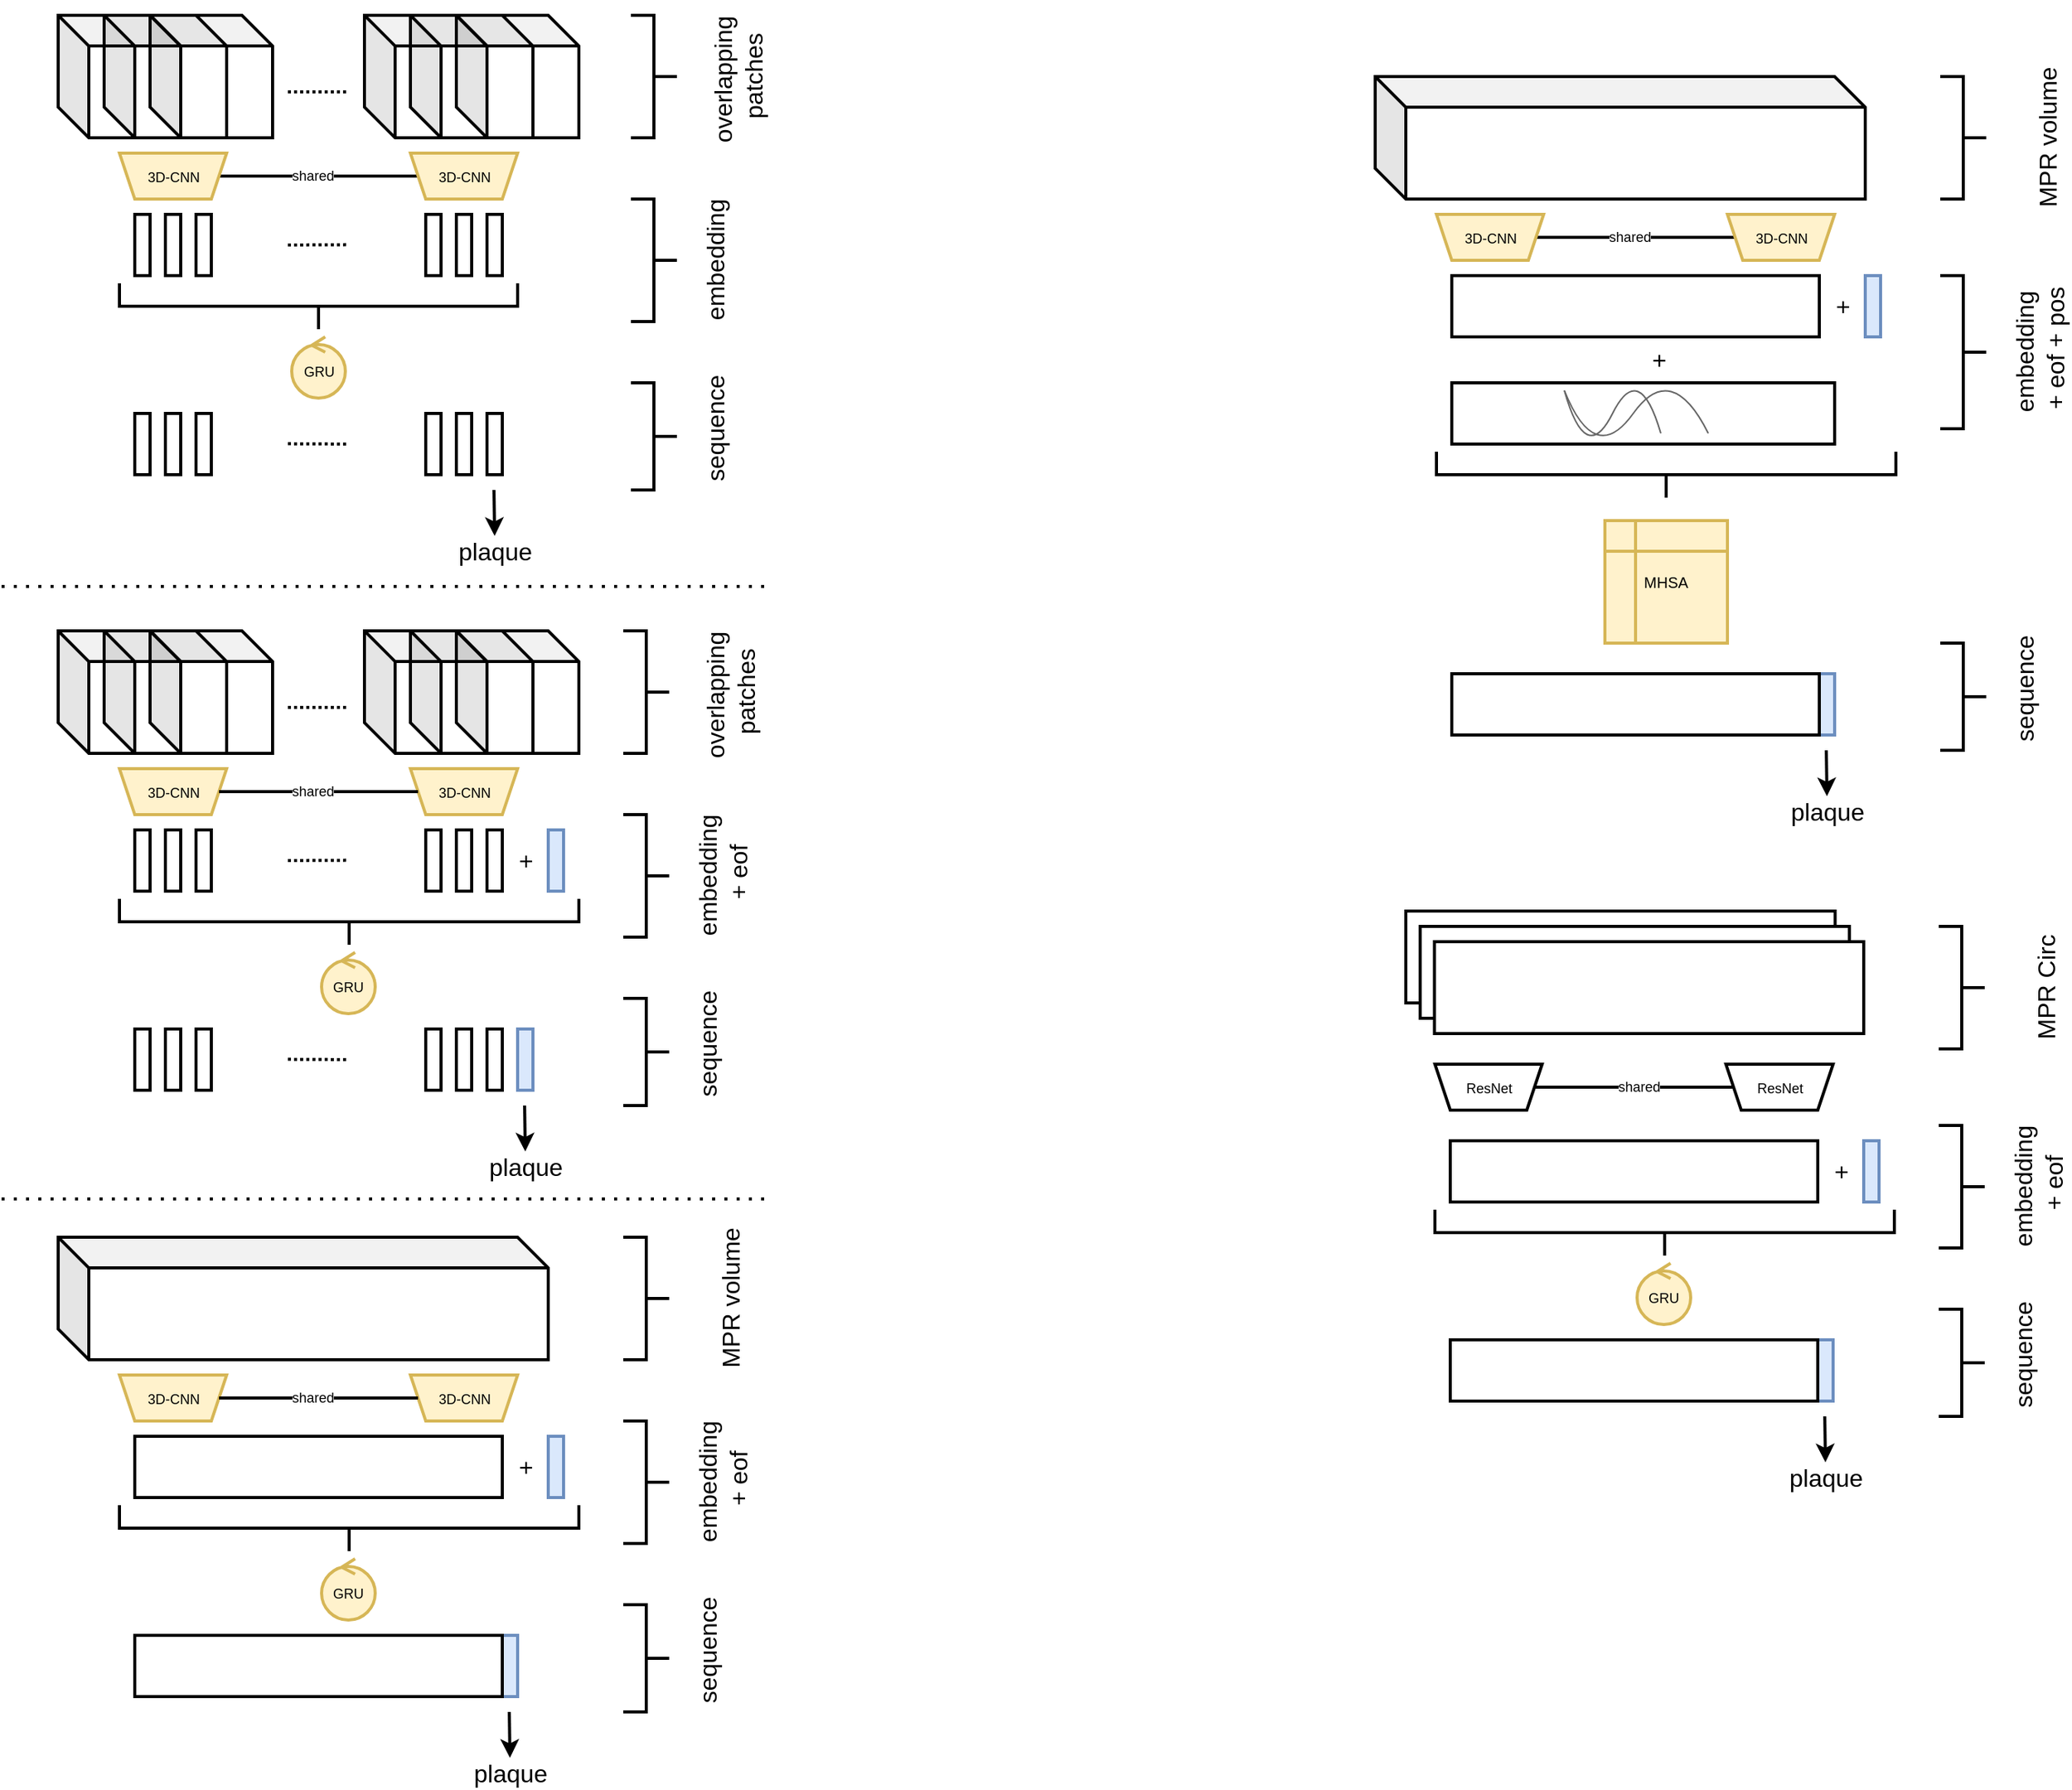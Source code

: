 <mxfile version="16.5.6" type="github">
  <diagram id="wu3s9VQ9t52bFEnNtLgB" name="Page-1">
    <mxGraphModel dx="2560" dy="1358" grid="1" gridSize="10" guides="1" tooltips="1" connect="1" arrows="1" fold="1" page="1" pageScale="1" pageWidth="827" pageHeight="1169" math="0" shadow="0">
      <root>
        <mxCell id="0" />
        <mxCell id="1" parent="0" />
        <mxCell id="9XVw_O79pxeB6KCYu5-Q-293" value="overlapping&amp;nbsp;&lt;br&gt;patches" style="text;html=1;align=center;verticalAlign=middle;resizable=0;points=[];autosize=1;strokeColor=none;fillColor=none;fontSize=16;rotation=-90;" parent="1" vertex="1">
          <mxGeometry x="434" y="30" width="100" height="40" as="geometry" />
        </mxCell>
        <mxCell id="9XVw_O79pxeB6KCYu5-Q-294" value="embedding&lt;br&gt;&amp;nbsp;" style="text;html=1;align=center;verticalAlign=middle;resizable=0;points=[];autosize=1;strokeColor=none;fillColor=none;fontSize=16;rotation=-90;" parent="1" vertex="1">
          <mxGeometry x="434" y="150" width="90" height="40" as="geometry" />
        </mxCell>
        <mxCell id="9XVw_O79pxeB6KCYu5-Q-295" value="sequence" style="text;html=1;align=center;verticalAlign=middle;resizable=0;points=[];autosize=1;strokeColor=none;fillColor=none;fontSize=16;rotation=-90;" parent="1" vertex="1">
          <mxGeometry x="424" y="270" width="90" height="20" as="geometry" />
        </mxCell>
        <mxCell id="9XVw_O79pxeB6KCYu5-Q-296" value="" style="strokeWidth=2;html=1;shape=mxgraph.flowchart.annotation_2;align=left;labelPosition=right;pointerEvents=1;fontSize=16;fillColor=none;rotation=-180;" parent="1" vertex="1">
          <mxGeometry x="414" y="10" width="30" height="80" as="geometry" />
        </mxCell>
        <mxCell id="9XVw_O79pxeB6KCYu5-Q-297" value="" style="strokeWidth=2;html=1;shape=mxgraph.flowchart.annotation_2;align=left;labelPosition=right;pointerEvents=1;fontSize=16;fillColor=none;rotation=-180;" parent="1" vertex="1">
          <mxGeometry x="414" y="130" width="30" height="80" as="geometry" />
        </mxCell>
        <mxCell id="9XVw_O79pxeB6KCYu5-Q-298" value="" style="strokeWidth=2;html=1;shape=mxgraph.flowchart.annotation_2;align=left;labelPosition=right;pointerEvents=1;fontSize=16;fillColor=none;rotation=-180;" parent="1" vertex="1">
          <mxGeometry x="414" y="250" width="30" height="70" as="geometry" />
        </mxCell>
        <mxCell id="9XVw_O79pxeB6KCYu5-Q-342" value="" style="group;fontSize=9;strokeWidth=2;" parent="1" vertex="1" connectable="0">
          <mxGeometry x="939" y="695" width="80" height="30" as="geometry" />
        </mxCell>
        <mxCell id="9XVw_O79pxeB6KCYu5-Q-343" value="" style="shape=trapezoid;perimeter=trapezoidPerimeter;whiteSpace=wrap;html=1;fixedSize=1;fillColor=none;rotation=-180;size=10;strokeWidth=2;" parent="9XVw_O79pxeB6KCYu5-Q-342" vertex="1">
          <mxGeometry width="70" height="30" as="geometry" />
        </mxCell>
        <mxCell id="9XVw_O79pxeB6KCYu5-Q-344" value="&lt;font style=&quot;font-size: 9px&quot;&gt;ResNet&lt;/font&gt;" style="text;html=1;align=center;verticalAlign=middle;resizable=0;points=[];autosize=1;strokeColor=none;fillColor=none;" parent="9XVw_O79pxeB6KCYu5-Q-342" vertex="1">
          <mxGeometry x="10" y="5" width="50" height="20" as="geometry" />
        </mxCell>
        <mxCell id="9XVw_O79pxeB6KCYu5-Q-345" value="" style="group;fontSize=9;strokeWidth=2;" parent="1" vertex="1" connectable="0">
          <mxGeometry x="1129" y="695" width="70" height="30" as="geometry" />
        </mxCell>
        <mxCell id="9XVw_O79pxeB6KCYu5-Q-346" value="" style="shape=trapezoid;perimeter=trapezoidPerimeter;whiteSpace=wrap;html=1;fixedSize=1;fillColor=none;rotation=-180;size=10;strokeWidth=2;" parent="9XVw_O79pxeB6KCYu5-Q-345" vertex="1">
          <mxGeometry width="70" height="30" as="geometry" />
        </mxCell>
        <mxCell id="9XVw_O79pxeB6KCYu5-Q-347" value="&lt;font style=&quot;font-size: 9px&quot;&gt;ResNet&lt;/font&gt;" style="text;html=1;align=center;verticalAlign=middle;resizable=0;points=[];autosize=1;strokeColor=none;fillColor=none;" parent="9XVw_O79pxeB6KCYu5-Q-345" vertex="1">
          <mxGeometry x="10.125" y="5" width="50" height="20" as="geometry" />
        </mxCell>
        <mxCell id="9XVw_O79pxeB6KCYu5-Q-348" value="GRU" style="ellipse;shape=umlControl;whiteSpace=wrap;html=1;fillColor=#fff2cc;fontSize=9;strokeWidth=2;strokeColor=#d6b656;" parent="1" vertex="1">
          <mxGeometry x="1071" y="825" width="35" height="40" as="geometry" />
        </mxCell>
        <mxCell id="9XVw_O79pxeB6KCYu5-Q-349" value="" style="rounded=0;whiteSpace=wrap;html=1;fillColor=none;strokeWidth=2;" parent="1" vertex="1">
          <mxGeometry x="949" y="745" width="240" height="40" as="geometry" />
        </mxCell>
        <mxCell id="9XVw_O79pxeB6KCYu5-Q-350" style="edgeStyle=orthogonalEdgeStyle;rounded=0;orthogonalLoop=1;jettySize=auto;html=1;exitX=0;exitY=0.5;exitDx=0;exitDy=0;entryX=1;entryY=0.5;entryDx=0;entryDy=0;fontSize=9;endArrow=none;endFill=0;strokeWidth=2;" parent="1" source="9XVw_O79pxeB6KCYu5-Q-343" target="9XVw_O79pxeB6KCYu5-Q-346" edge="1">
          <mxGeometry relative="1" as="geometry" />
        </mxCell>
        <mxCell id="9XVw_O79pxeB6KCYu5-Q-351" value="shared" style="edgeLabel;html=1;align=center;verticalAlign=middle;resizable=0;points=[];fontSize=9;" parent="9XVw_O79pxeB6KCYu5-Q-350" vertex="1" connectable="0">
          <mxGeometry x="-0.303" y="2" relative="1" as="geometry">
            <mxPoint x="22" y="2" as="offset" />
          </mxGeometry>
        </mxCell>
        <mxCell id="9XVw_O79pxeB6KCYu5-Q-352" value="" style="strokeWidth=2;html=1;shape=mxgraph.flowchart.annotation_2;align=left;labelPosition=right;pointerEvents=1;fontSize=16;fillColor=none;rotation=-90;" parent="1" vertex="1">
          <mxGeometry x="1074" y="655" width="30" height="300" as="geometry" />
        </mxCell>
        <mxCell id="9XVw_O79pxeB6KCYu5-Q-353" value="plaque" style="text;html=1;align=center;verticalAlign=middle;resizable=0;points=[];autosize=1;strokeColor=none;fillColor=none;fontSize=16;" parent="1" vertex="1">
          <mxGeometry x="1164" y="955" width="60" height="20" as="geometry" />
        </mxCell>
        <mxCell id="9XVw_O79pxeB6KCYu5-Q-354" value="" style="endArrow=classic;html=1;rounded=0;fontSize=16;strokeColor=#000000;strokeWidth=2;entryX=0.5;entryY=0;entryDx=0;entryDy=0;entryPerimeter=0;" parent="1" edge="1">
          <mxGeometry width="50" height="50" relative="1" as="geometry">
            <mxPoint x="1193.57" y="925" as="sourcePoint" />
            <mxPoint x="1194" y="955" as="targetPoint" />
          </mxGeometry>
        </mxCell>
        <mxCell id="9XVw_O79pxeB6KCYu5-Q-355" value="+" style="text;html=1;align=center;verticalAlign=middle;resizable=0;points=[];autosize=1;strokeColor=none;fillColor=none;fontSize=16;" parent="1" vertex="1">
          <mxGeometry x="1189" y="755" width="30" height="20" as="geometry" />
        </mxCell>
        <mxCell id="9XVw_O79pxeB6KCYu5-Q-356" value="" style="rounded=0;whiteSpace=wrap;html=1;fillColor=#dae8fc;strokeWidth=2;strokeColor=#6c8ebf;" parent="1" vertex="1">
          <mxGeometry x="1189" y="875" width="10" height="40" as="geometry" />
        </mxCell>
        <mxCell id="9XVw_O79pxeB6KCYu5-Q-357" value="" style="rounded=0;whiteSpace=wrap;html=1;fillColor=none;strokeWidth=2;" parent="1" vertex="1">
          <mxGeometry x="949" y="875" width="240" height="40" as="geometry" />
        </mxCell>
        <mxCell id="9XVw_O79pxeB6KCYu5-Q-358" value="" style="rounded=0;whiteSpace=wrap;html=1;fillColor=#dae8fc;strokeWidth=2;strokeColor=#6c8ebf;" parent="1" vertex="1">
          <mxGeometry x="1219" y="745" width="10" height="40" as="geometry" />
        </mxCell>
        <mxCell id="9XVw_O79pxeB6KCYu5-Q-359" value="MPR Circ" style="text;html=1;align=center;verticalAlign=middle;resizable=0;points=[];autosize=1;strokeColor=none;fillColor=none;fontSize=16;rotation=-90;" parent="1" vertex="1">
          <mxGeometry x="1298" y="635" width="80" height="20" as="geometry" />
        </mxCell>
        <mxCell id="9XVw_O79pxeB6KCYu5-Q-360" value="embedding&lt;br&gt;&amp;nbsp;+ eof" style="text;html=1;align=center;verticalAlign=middle;resizable=0;points=[];autosize=1;strokeColor=none;fillColor=none;fontSize=16;rotation=-90;" parent="1" vertex="1">
          <mxGeometry x="1288" y="755" width="90" height="40" as="geometry" />
        </mxCell>
        <mxCell id="9XVw_O79pxeB6KCYu5-Q-361" value="sequence" style="text;html=1;align=center;verticalAlign=middle;resizable=0;points=[];autosize=1;strokeColor=none;fillColor=none;fontSize=16;rotation=-90;" parent="1" vertex="1">
          <mxGeometry x="1278" y="875" width="90" height="20" as="geometry" />
        </mxCell>
        <mxCell id="9XVw_O79pxeB6KCYu5-Q-362" value="" style="strokeWidth=2;html=1;shape=mxgraph.flowchart.annotation_2;align=left;labelPosition=right;pointerEvents=1;fontSize=16;fillColor=none;rotation=-180;" parent="1" vertex="1">
          <mxGeometry x="1268" y="605" width="30" height="80" as="geometry" />
        </mxCell>
        <mxCell id="9XVw_O79pxeB6KCYu5-Q-363" value="" style="strokeWidth=2;html=1;shape=mxgraph.flowchart.annotation_2;align=left;labelPosition=right;pointerEvents=1;fontSize=16;fillColor=none;rotation=-180;" parent="1" vertex="1">
          <mxGeometry x="1268" y="735" width="30" height="80" as="geometry" />
        </mxCell>
        <mxCell id="9XVw_O79pxeB6KCYu5-Q-364" value="" style="strokeWidth=2;html=1;shape=mxgraph.flowchart.annotation_2;align=left;labelPosition=right;pointerEvents=1;fontSize=16;fillColor=none;rotation=-180;" parent="1" vertex="1">
          <mxGeometry x="1268" y="855" width="30" height="70" as="geometry" />
        </mxCell>
        <mxCell id="9XVw_O79pxeB6KCYu5-Q-365" value="" style="group" parent="1" vertex="1" connectable="0">
          <mxGeometry x="920" y="595" width="299" height="80" as="geometry" />
        </mxCell>
        <mxCell id="9XVw_O79pxeB6KCYu5-Q-366" value="" style="rounded=0;whiteSpace=wrap;html=1;fontSize=10;strokeColor=#000000;strokeWidth=2;fillColor=none;" parent="9XVw_O79pxeB6KCYu5-Q-365" vertex="1">
          <mxGeometry width="280.312" height="60" as="geometry" />
        </mxCell>
        <mxCell id="9XVw_O79pxeB6KCYu5-Q-367" value="" style="rounded=0;whiteSpace=wrap;html=1;fontSize=10;strokeWidth=2;" parent="9XVw_O79pxeB6KCYu5-Q-365" vertex="1">
          <mxGeometry x="9.344" y="10" width="280.312" height="60" as="geometry" />
        </mxCell>
        <mxCell id="9XVw_O79pxeB6KCYu5-Q-368" value="" style="rounded=0;whiteSpace=wrap;html=1;fontSize=10;strokeWidth=2;" parent="9XVw_O79pxeB6KCYu5-Q-365" vertex="1">
          <mxGeometry x="18.688" y="20" width="280.312" height="60" as="geometry" />
        </mxCell>
        <mxCell id="9XVw_O79pxeB6KCYu5-Q-1" value="" style="shape=cube;whiteSpace=wrap;html=1;boundedLbl=1;backgroundOutline=1;darkOpacity=0.05;darkOpacity2=0.1;fillColor=none;strokeWidth=2;" parent="1" vertex="1">
          <mxGeometry x="40" y="10" width="80" height="80" as="geometry" />
        </mxCell>
        <mxCell id="9XVw_O79pxeB6KCYu5-Q-8" value="" style="shape=cube;whiteSpace=wrap;html=1;boundedLbl=1;backgroundOutline=1;darkOpacity=0.05;darkOpacity2=0.1;fillColor=none;strokeWidth=2;" parent="1" vertex="1">
          <mxGeometry x="70" y="10" width="80" height="80" as="geometry" />
        </mxCell>
        <mxCell id="9XVw_O79pxeB6KCYu5-Q-9" value="" style="shape=cube;whiteSpace=wrap;html=1;boundedLbl=1;backgroundOutline=1;darkOpacity=0.05;darkOpacity2=0.1;fillColor=none;strokeWidth=2;" parent="1" vertex="1">
          <mxGeometry x="100" y="10" width="80" height="80" as="geometry" />
        </mxCell>
        <mxCell id="9XVw_O79pxeB6KCYu5-Q-10" value="" style="shape=cube;whiteSpace=wrap;html=1;boundedLbl=1;backgroundOutline=1;darkOpacity=0.05;darkOpacity2=0.1;fillColor=none;strokeWidth=2;" parent="1" vertex="1">
          <mxGeometry x="240" y="10" width="80" height="80" as="geometry" />
        </mxCell>
        <mxCell id="9XVw_O79pxeB6KCYu5-Q-11" value="" style="shape=cube;whiteSpace=wrap;html=1;boundedLbl=1;backgroundOutline=1;darkOpacity=0.05;darkOpacity2=0.1;fillColor=none;strokeWidth=2;" parent="1" vertex="1">
          <mxGeometry x="270" y="10" width="80" height="80" as="geometry" />
        </mxCell>
        <mxCell id="9XVw_O79pxeB6KCYu5-Q-12" value="" style="shape=cube;whiteSpace=wrap;html=1;boundedLbl=1;backgroundOutline=1;darkOpacity=0.05;darkOpacity2=0.1;fillColor=none;strokeWidth=2;" parent="1" vertex="1">
          <mxGeometry x="300" y="10" width="80" height="80" as="geometry" />
        </mxCell>
        <mxCell id="9XVw_O79pxeB6KCYu5-Q-14" value="" style="endArrow=none;dashed=1;html=1;rounded=0;strokeWidth=2;dashPattern=1 1;" parent="1" edge="1">
          <mxGeometry width="50" height="50" relative="1" as="geometry">
            <mxPoint x="190" y="60" as="sourcePoint" />
            <mxPoint x="230" y="60" as="targetPoint" />
          </mxGeometry>
        </mxCell>
        <mxCell id="9XVw_O79pxeB6KCYu5-Q-24" value="" style="rounded=0;whiteSpace=wrap;html=1;fillColor=none;strokeWidth=2;" parent="1" vertex="1">
          <mxGeometry x="90" y="140" width="10" height="40" as="geometry" />
        </mxCell>
        <mxCell id="9XVw_O79pxeB6KCYu5-Q-28" value="" style="rounded=0;whiteSpace=wrap;html=1;fillColor=none;strokeWidth=2;" parent="1" vertex="1">
          <mxGeometry x="110" y="140" width="10" height="40" as="geometry" />
        </mxCell>
        <mxCell id="9XVw_O79pxeB6KCYu5-Q-29" value="" style="rounded=0;whiteSpace=wrap;html=1;fillColor=none;strokeWidth=2;" parent="1" vertex="1">
          <mxGeometry x="130" y="140" width="10" height="40" as="geometry" />
        </mxCell>
        <mxCell id="9XVw_O79pxeB6KCYu5-Q-39" value="" style="endArrow=none;dashed=1;html=1;rounded=0;strokeWidth=2;dashPattern=1 1;" parent="1" edge="1">
          <mxGeometry width="50" height="50" relative="1" as="geometry">
            <mxPoint x="190" y="160" as="sourcePoint" />
            <mxPoint x="229" y="159.8" as="targetPoint" />
          </mxGeometry>
        </mxCell>
        <mxCell id="9XVw_O79pxeB6KCYu5-Q-52" value="GRU" style="ellipse;shape=umlControl;whiteSpace=wrap;html=1;fillColor=#fff2cc;fontSize=9;strokeWidth=2;strokeColor=#d6b656;" parent="1" vertex="1">
          <mxGeometry x="192.5" y="220" width="35" height="40" as="geometry" />
        </mxCell>
        <mxCell id="9XVw_O79pxeB6KCYu5-Q-53" value="" style="rounded=0;whiteSpace=wrap;html=1;fillColor=none;strokeWidth=2;" parent="1" vertex="1">
          <mxGeometry x="280" y="140" width="10" height="40" as="geometry" />
        </mxCell>
        <mxCell id="9XVw_O79pxeB6KCYu5-Q-54" value="" style="rounded=0;whiteSpace=wrap;html=1;fillColor=none;strokeWidth=2;" parent="1" vertex="1">
          <mxGeometry x="300" y="140" width="10" height="40" as="geometry" />
        </mxCell>
        <mxCell id="9XVw_O79pxeB6KCYu5-Q-55" value="" style="rounded=0;whiteSpace=wrap;html=1;fillColor=none;strokeWidth=2;" parent="1" vertex="1">
          <mxGeometry x="320" y="140" width="10" height="40" as="geometry" />
        </mxCell>
        <mxCell id="9XVw_O79pxeB6KCYu5-Q-72" style="edgeStyle=orthogonalEdgeStyle;rounded=0;orthogonalLoop=1;jettySize=auto;html=1;exitX=0;exitY=0.5;exitDx=0;exitDy=0;entryX=1;entryY=0.5;entryDx=0;entryDy=0;fontSize=9;endArrow=none;endFill=0;strokeWidth=2;" parent="1" source="9XVw_O79pxeB6KCYu5-Q-16" target="9XVw_O79pxeB6KCYu5-Q-35" edge="1">
          <mxGeometry relative="1" as="geometry" />
        </mxCell>
        <mxCell id="9XVw_O79pxeB6KCYu5-Q-73" value="shared" style="edgeLabel;html=1;align=center;verticalAlign=middle;resizable=0;points=[];fontSize=9;" parent="9XVw_O79pxeB6KCYu5-Q-72" vertex="1" connectable="0">
          <mxGeometry x="-0.303" y="2" relative="1" as="geometry">
            <mxPoint x="15" y="2" as="offset" />
          </mxGeometry>
        </mxCell>
        <mxCell id="9XVw_O79pxeB6KCYu5-Q-128" value="" style="strokeWidth=2;html=1;shape=mxgraph.flowchart.annotation_2;align=left;labelPosition=right;pointerEvents=1;fontSize=16;fillColor=none;rotation=-90;" parent="1" vertex="1">
          <mxGeometry x="195" y="70" width="30" height="260" as="geometry" />
        </mxCell>
        <mxCell id="9XVw_O79pxeB6KCYu5-Q-129" value="" style="rounded=0;whiteSpace=wrap;html=1;fillColor=none;strokeWidth=2;" parent="1" vertex="1">
          <mxGeometry x="90" y="270" width="10" height="40" as="geometry" />
        </mxCell>
        <mxCell id="9XVw_O79pxeB6KCYu5-Q-130" value="" style="rounded=0;whiteSpace=wrap;html=1;fillColor=none;strokeWidth=2;" parent="1" vertex="1">
          <mxGeometry x="110" y="270" width="10" height="40" as="geometry" />
        </mxCell>
        <mxCell id="9XVw_O79pxeB6KCYu5-Q-131" value="" style="rounded=0;whiteSpace=wrap;html=1;fillColor=none;strokeWidth=2;" parent="1" vertex="1">
          <mxGeometry x="130" y="270" width="10" height="40" as="geometry" />
        </mxCell>
        <mxCell id="9XVw_O79pxeB6KCYu5-Q-132" value="" style="endArrow=none;dashed=1;html=1;rounded=0;strokeWidth=2;dashPattern=1 1;" parent="1" edge="1">
          <mxGeometry width="50" height="50" relative="1" as="geometry">
            <mxPoint x="190" y="289.8" as="sourcePoint" />
            <mxPoint x="230" y="290" as="targetPoint" />
          </mxGeometry>
        </mxCell>
        <mxCell id="9XVw_O79pxeB6KCYu5-Q-133" value="" style="rounded=0;whiteSpace=wrap;html=1;fillColor=none;strokeWidth=2;" parent="1" vertex="1">
          <mxGeometry x="280" y="270" width="10" height="40" as="geometry" />
        </mxCell>
        <mxCell id="9XVw_O79pxeB6KCYu5-Q-134" value="" style="rounded=0;whiteSpace=wrap;html=1;fillColor=none;strokeWidth=2;" parent="1" vertex="1">
          <mxGeometry x="300" y="270" width="10" height="40" as="geometry" />
        </mxCell>
        <mxCell id="9XVw_O79pxeB6KCYu5-Q-135" value="" style="rounded=0;whiteSpace=wrap;html=1;fillColor=none;strokeWidth=2;" parent="1" vertex="1">
          <mxGeometry x="320" y="270" width="10" height="40" as="geometry" />
        </mxCell>
        <mxCell id="9XVw_O79pxeB6KCYu5-Q-147" value="plaque" style="text;html=1;align=center;verticalAlign=middle;resizable=0;points=[];autosize=1;strokeColor=none;fillColor=none;fontSize=16;" parent="1" vertex="1">
          <mxGeometry x="295" y="350" width="60" height="20" as="geometry" />
        </mxCell>
        <mxCell id="9XVw_O79pxeB6KCYu5-Q-148" value="" style="endArrow=classic;html=1;rounded=0;fontSize=16;strokeColor=#000000;strokeWidth=2;entryX=0.5;entryY=0;entryDx=0;entryDy=0;entryPerimeter=0;" parent="1" edge="1">
          <mxGeometry width="50" height="50" relative="1" as="geometry">
            <mxPoint x="324.57" y="320" as="sourcePoint" />
            <mxPoint x="325" y="350" as="targetPoint" />
          </mxGeometry>
        </mxCell>
        <mxCell id="9XVw_O79pxeB6KCYu5-Q-16" value="" style="shape=trapezoid;perimeter=trapezoidPerimeter;whiteSpace=wrap;html=1;fixedSize=1;fillColor=#fff2cc;rotation=-180;size=10;strokeWidth=2;strokeColor=#d6b656;" parent="1" vertex="1">
          <mxGeometry x="80" y="100" width="70" height="30" as="geometry" />
        </mxCell>
        <mxCell id="9XVw_O79pxeB6KCYu5-Q-17" value="&lt;font style=&quot;font-size: 9px&quot;&gt;3D-CNN&lt;/font&gt;" style="text;html=1;align=center;verticalAlign=middle;resizable=0;points=[];autosize=1;strokeColor=none;fillColor=none;" parent="1" vertex="1">
          <mxGeometry x="90" y="105" width="50" height="20" as="geometry" />
        </mxCell>
        <mxCell id="9XVw_O79pxeB6KCYu5-Q-35" value="" style="shape=trapezoid;perimeter=trapezoidPerimeter;whiteSpace=wrap;html=1;fixedSize=1;fillColor=#fff2cc;rotation=-180;size=10;strokeWidth=2;strokeColor=#d6b656;" parent="1" vertex="1">
          <mxGeometry x="270" y="100" width="70" height="30" as="geometry" />
        </mxCell>
        <mxCell id="9XVw_O79pxeB6KCYu5-Q-36" value="&lt;font style=&quot;font-size: 9px&quot;&gt;3D-CNN&lt;/font&gt;" style="text;html=1;align=center;verticalAlign=middle;resizable=0;points=[];autosize=1;strokeColor=none;fillColor=none;" parent="1" vertex="1">
          <mxGeometry x="280.125" y="105" width="50" height="20" as="geometry" />
        </mxCell>
        <mxCell id="9XVw_O79pxeB6KCYu5-Q-372" value="" style="shape=cube;whiteSpace=wrap;html=1;boundedLbl=1;backgroundOutline=1;darkOpacity=0.05;darkOpacity2=0.1;fillColor=none;strokeWidth=2;" parent="1" vertex="1">
          <mxGeometry x="900" y="50" width="320" height="80" as="geometry" />
        </mxCell>
        <mxCell id="9XVw_O79pxeB6KCYu5-Q-374" value="" style="rounded=0;whiteSpace=wrap;html=1;fillColor=none;strokeWidth=2;" parent="1" vertex="1">
          <mxGeometry x="950" y="180" width="240" height="40" as="geometry" />
        </mxCell>
        <mxCell id="9XVw_O79pxeB6KCYu5-Q-375" style="edgeStyle=orthogonalEdgeStyle;rounded=0;orthogonalLoop=1;jettySize=auto;html=1;exitX=0;exitY=0.5;exitDx=0;exitDy=0;entryX=1;entryY=0.5;entryDx=0;entryDy=0;fontSize=9;endArrow=none;endFill=0;strokeWidth=2;" parent="1" source="9XVw_O79pxeB6KCYu5-Q-390" target="9XVw_O79pxeB6KCYu5-Q-392" edge="1">
          <mxGeometry relative="1" as="geometry" />
        </mxCell>
        <mxCell id="9XVw_O79pxeB6KCYu5-Q-376" value="shared" style="edgeLabel;html=1;align=center;verticalAlign=middle;resizable=0;points=[];fontSize=9;" parent="9XVw_O79pxeB6KCYu5-Q-375" vertex="1" connectable="0">
          <mxGeometry x="-0.303" y="2" relative="1" as="geometry">
            <mxPoint x="15" y="2" as="offset" />
          </mxGeometry>
        </mxCell>
        <mxCell id="9XVw_O79pxeB6KCYu5-Q-377" value="" style="strokeWidth=2;html=1;shape=mxgraph.flowchart.annotation_2;align=left;labelPosition=right;pointerEvents=1;fontSize=16;fillColor=none;rotation=-90;" parent="1" vertex="1">
          <mxGeometry x="1075" y="160" width="30" height="300" as="geometry" />
        </mxCell>
        <mxCell id="9XVw_O79pxeB6KCYu5-Q-378" value="plaque" style="text;html=1;align=center;verticalAlign=middle;resizable=0;points=[];autosize=1;strokeColor=none;fillColor=none;fontSize=16;" parent="1" vertex="1">
          <mxGeometry x="1165" y="520" width="60" height="20" as="geometry" />
        </mxCell>
        <mxCell id="9XVw_O79pxeB6KCYu5-Q-379" value="" style="endArrow=classic;html=1;rounded=0;fontSize=16;strokeColor=#000000;strokeWidth=2;entryX=0.5;entryY=0;entryDx=0;entryDy=0;entryPerimeter=0;" parent="1" edge="1">
          <mxGeometry width="50" height="50" relative="1" as="geometry">
            <mxPoint x="1194.57" y="490" as="sourcePoint" />
            <mxPoint x="1195" y="520" as="targetPoint" />
          </mxGeometry>
        </mxCell>
        <mxCell id="9XVw_O79pxeB6KCYu5-Q-380" value="+" style="text;html=1;align=center;verticalAlign=middle;resizable=0;points=[];autosize=1;strokeColor=none;fillColor=none;fontSize=16;" parent="1" vertex="1">
          <mxGeometry x="1190" y="190" width="30" height="20" as="geometry" />
        </mxCell>
        <mxCell id="9XVw_O79pxeB6KCYu5-Q-381" value="" style="rounded=0;whiteSpace=wrap;html=1;fillColor=#dae8fc;strokeWidth=2;strokeColor=#6c8ebf;" parent="1" vertex="1">
          <mxGeometry x="1190" y="440" width="10" height="40" as="geometry" />
        </mxCell>
        <mxCell id="9XVw_O79pxeB6KCYu5-Q-382" value="" style="rounded=0;whiteSpace=wrap;html=1;fillColor=none;strokeWidth=2;" parent="1" vertex="1">
          <mxGeometry x="950" y="440" width="240" height="40" as="geometry" />
        </mxCell>
        <mxCell id="9XVw_O79pxeB6KCYu5-Q-383" value="" style="rounded=0;whiteSpace=wrap;html=1;fillColor=#dae8fc;strokeWidth=2;strokeColor=#6c8ebf;" parent="1" vertex="1">
          <mxGeometry x="1220" y="180" width="10" height="40" as="geometry" />
        </mxCell>
        <mxCell id="9XVw_O79pxeB6KCYu5-Q-384" value="MPR volume" style="text;html=1;align=center;verticalAlign=middle;resizable=0;points=[];autosize=1;strokeColor=none;fillColor=none;fontSize=16;rotation=-90;" parent="1" vertex="1">
          <mxGeometry x="1284" y="80" width="110" height="20" as="geometry" />
        </mxCell>
        <mxCell id="9XVw_O79pxeB6KCYu5-Q-385" value="embedding&lt;br&gt;&amp;nbsp;+ eof + pos" style="text;html=1;align=center;verticalAlign=middle;resizable=0;points=[];autosize=1;strokeColor=none;fillColor=none;fontSize=16;rotation=-90;" parent="1" vertex="1">
          <mxGeometry x="1284" y="210" width="100" height="40" as="geometry" />
        </mxCell>
        <mxCell id="9XVw_O79pxeB6KCYu5-Q-386" value="sequence" style="text;html=1;align=center;verticalAlign=middle;resizable=0;points=[];autosize=1;strokeColor=none;fillColor=none;fontSize=16;rotation=-90;" parent="1" vertex="1">
          <mxGeometry x="1279" y="440" width="90" height="20" as="geometry" />
        </mxCell>
        <mxCell id="9XVw_O79pxeB6KCYu5-Q-387" value="" style="strokeWidth=2;html=1;shape=mxgraph.flowchart.annotation_2;align=left;labelPosition=right;pointerEvents=1;fontSize=16;fillColor=none;rotation=-180;" parent="1" vertex="1">
          <mxGeometry x="1269" y="50" width="30" height="80" as="geometry" />
        </mxCell>
        <mxCell id="9XVw_O79pxeB6KCYu5-Q-388" value="" style="strokeWidth=2;html=1;shape=mxgraph.flowchart.annotation_2;align=left;labelPosition=right;pointerEvents=1;fontSize=16;fillColor=none;rotation=-180;" parent="1" vertex="1">
          <mxGeometry x="1269" y="180" width="30" height="100" as="geometry" />
        </mxCell>
        <mxCell id="9XVw_O79pxeB6KCYu5-Q-389" value="" style="strokeWidth=2;html=1;shape=mxgraph.flowchart.annotation_2;align=left;labelPosition=right;pointerEvents=1;fontSize=16;fillColor=none;rotation=-180;" parent="1" vertex="1">
          <mxGeometry x="1269" y="420" width="30" height="70" as="geometry" />
        </mxCell>
        <mxCell id="9XVw_O79pxeB6KCYu5-Q-390" value="" style="shape=trapezoid;perimeter=trapezoidPerimeter;whiteSpace=wrap;html=1;fixedSize=1;fillColor=#fff2cc;rotation=-180;size=10;strokeWidth=2;strokeColor=#d6b656;" parent="1" vertex="1">
          <mxGeometry x="940" y="140" width="70" height="30" as="geometry" />
        </mxCell>
        <mxCell id="9XVw_O79pxeB6KCYu5-Q-391" value="&lt;font style=&quot;font-size: 9px&quot;&gt;3D-CNN&lt;/font&gt;" style="text;html=1;align=center;verticalAlign=middle;resizable=0;points=[];autosize=1;strokeColor=none;fillColor=none;" parent="1" vertex="1">
          <mxGeometry x="950" y="145" width="50" height="20" as="geometry" />
        </mxCell>
        <mxCell id="9XVw_O79pxeB6KCYu5-Q-392" value="" style="shape=trapezoid;perimeter=trapezoidPerimeter;whiteSpace=wrap;html=1;fixedSize=1;fillColor=#fff2cc;rotation=-180;size=10;strokeWidth=2;strokeColor=#d6b656;" parent="1" vertex="1">
          <mxGeometry x="1130" y="140" width="70" height="30" as="geometry" />
        </mxCell>
        <mxCell id="9XVw_O79pxeB6KCYu5-Q-393" value="&lt;font style=&quot;font-size: 9px&quot;&gt;3D-CNN&lt;/font&gt;" style="text;html=1;align=center;verticalAlign=middle;resizable=0;points=[];autosize=1;strokeColor=none;fillColor=none;" parent="1" vertex="1">
          <mxGeometry x="1140.125" y="145" width="50" height="20" as="geometry" />
        </mxCell>
        <mxCell id="9XVw_O79pxeB6KCYu5-Q-394" value="MHSA" style="shape=internalStorage;whiteSpace=wrap;html=1;backgroundOutline=1;fontSize=10;strokeColor=#d6b656;strokeWidth=2;fillColor=#fff2cc;" parent="1" vertex="1">
          <mxGeometry x="1050" y="340" width="80" height="80" as="geometry" />
        </mxCell>
        <mxCell id="9XVw_O79pxeB6KCYu5-Q-427" value="" style="group" parent="1" vertex="1" connectable="0">
          <mxGeometry x="950" y="235" width="250" height="70" as="geometry" />
        </mxCell>
        <mxCell id="9XVw_O79pxeB6KCYu5-Q-417" value="" style="rounded=0;whiteSpace=wrap;html=1;fillColor=none;strokeWidth=2;" parent="9XVw_O79pxeB6KCYu5-Q-427" vertex="1">
          <mxGeometry y="15" width="250" height="40" as="geometry" />
        </mxCell>
        <mxCell id="9XVw_O79pxeB6KCYu5-Q-420" value="" style="curved=1;endArrow=none;html=1;rounded=0;fontSize=10;strokeWidth=1;endFill=0;fillColor=#f5f5f5;strokeColor=#666666;" parent="9XVw_O79pxeB6KCYu5-Q-427" edge="1">
          <mxGeometry width="50" height="50" relative="1" as="geometry">
            <mxPoint x="73.5" y="20" as="sourcePoint" />
            <mxPoint x="136.5" y="48" as="targetPoint" />
            <Array as="points">
              <mxPoint x="87.5" y="70" />
              <mxPoint x="122.5" />
            </Array>
          </mxGeometry>
        </mxCell>
        <mxCell id="9XVw_O79pxeB6KCYu5-Q-425" value="" style="curved=1;endArrow=none;html=1;rounded=0;fontSize=10;strokeWidth=1;endFill=0;fillColor=#f5f5f5;strokeColor=#666666;" parent="9XVw_O79pxeB6KCYu5-Q-427" edge="1">
          <mxGeometry width="50" height="50" relative="1" as="geometry">
            <mxPoint x="73.5" y="20" as="sourcePoint" />
            <mxPoint x="167.5" y="48" as="targetPoint" />
            <Array as="points">
              <mxPoint x="93.5" y="70" />
              <mxPoint x="143.5" />
            </Array>
          </mxGeometry>
        </mxCell>
        <mxCell id="9XVw_O79pxeB6KCYu5-Q-428" value="+" style="text;html=1;align=center;verticalAlign=middle;resizable=0;points=[];autosize=1;strokeColor=none;fillColor=none;fontSize=16;" parent="1" vertex="1">
          <mxGeometry x="1070" y="225" width="30" height="20" as="geometry" />
        </mxCell>
        <mxCell id="5vWKNC5cNSE7I5-0kgqY-3" value="" style="group" vertex="1" connectable="0" parent="1">
          <mxGeometry x="40" y="402" width="459" height="370" as="geometry" />
        </mxCell>
        <mxCell id="9XVw_O79pxeB6KCYu5-Q-149" value="" style="shape=cube;whiteSpace=wrap;html=1;boundedLbl=1;backgroundOutline=1;darkOpacity=0.05;darkOpacity2=0.1;fillColor=none;strokeWidth=2;" parent="5vWKNC5cNSE7I5-0kgqY-3" vertex="1">
          <mxGeometry y="10" width="80" height="80" as="geometry" />
        </mxCell>
        <mxCell id="9XVw_O79pxeB6KCYu5-Q-150" value="" style="shape=cube;whiteSpace=wrap;html=1;boundedLbl=1;backgroundOutline=1;darkOpacity=0.05;darkOpacity2=0.1;fillColor=none;strokeWidth=2;" parent="5vWKNC5cNSE7I5-0kgqY-3" vertex="1">
          <mxGeometry x="30" y="10" width="80" height="80" as="geometry" />
        </mxCell>
        <mxCell id="9XVw_O79pxeB6KCYu5-Q-151" value="" style="shape=cube;whiteSpace=wrap;html=1;boundedLbl=1;backgroundOutline=1;darkOpacity=0.05;darkOpacity2=0.1;fillColor=none;strokeWidth=2;" parent="5vWKNC5cNSE7I5-0kgqY-3" vertex="1">
          <mxGeometry x="60" y="10" width="80" height="80" as="geometry" />
        </mxCell>
        <mxCell id="9XVw_O79pxeB6KCYu5-Q-152" value="" style="shape=cube;whiteSpace=wrap;html=1;boundedLbl=1;backgroundOutline=1;darkOpacity=0.05;darkOpacity2=0.1;fillColor=none;strokeWidth=2;" parent="5vWKNC5cNSE7I5-0kgqY-3" vertex="1">
          <mxGeometry x="200" y="10" width="80" height="80" as="geometry" />
        </mxCell>
        <mxCell id="9XVw_O79pxeB6KCYu5-Q-153" value="" style="shape=cube;whiteSpace=wrap;html=1;boundedLbl=1;backgroundOutline=1;darkOpacity=0.05;darkOpacity2=0.1;fillColor=none;strokeWidth=2;" parent="5vWKNC5cNSE7I5-0kgqY-3" vertex="1">
          <mxGeometry x="230" y="10" width="80" height="80" as="geometry" />
        </mxCell>
        <mxCell id="9XVw_O79pxeB6KCYu5-Q-154" value="" style="shape=cube;whiteSpace=wrap;html=1;boundedLbl=1;backgroundOutline=1;darkOpacity=0.05;darkOpacity2=0.1;fillColor=none;strokeWidth=2;" parent="5vWKNC5cNSE7I5-0kgqY-3" vertex="1">
          <mxGeometry x="260" y="10" width="80" height="80" as="geometry" />
        </mxCell>
        <mxCell id="9XVw_O79pxeB6KCYu5-Q-155" value="" style="endArrow=none;dashed=1;html=1;rounded=0;strokeWidth=2;dashPattern=1 1;" parent="5vWKNC5cNSE7I5-0kgqY-3" edge="1">
          <mxGeometry width="50" height="50" relative="1" as="geometry">
            <mxPoint x="150" y="60" as="sourcePoint" />
            <mxPoint x="190" y="60" as="targetPoint" />
          </mxGeometry>
        </mxCell>
        <mxCell id="9XVw_O79pxeB6KCYu5-Q-156" value="" style="rounded=0;whiteSpace=wrap;html=1;fillColor=none;strokeWidth=2;" parent="5vWKNC5cNSE7I5-0kgqY-3" vertex="1">
          <mxGeometry x="50" y="140" width="10" height="40" as="geometry" />
        </mxCell>
        <mxCell id="9XVw_O79pxeB6KCYu5-Q-160" value="" style="rounded=0;whiteSpace=wrap;html=1;fillColor=none;strokeWidth=2;" parent="5vWKNC5cNSE7I5-0kgqY-3" vertex="1">
          <mxGeometry x="70" y="140" width="10" height="40" as="geometry" />
        </mxCell>
        <mxCell id="9XVw_O79pxeB6KCYu5-Q-161" value="" style="rounded=0;whiteSpace=wrap;html=1;fillColor=none;strokeWidth=2;" parent="5vWKNC5cNSE7I5-0kgqY-3" vertex="1">
          <mxGeometry x="90" y="140" width="10" height="40" as="geometry" />
        </mxCell>
        <mxCell id="9XVw_O79pxeB6KCYu5-Q-165" value="" style="endArrow=none;dashed=1;html=1;rounded=0;strokeWidth=2;dashPattern=1 1;" parent="5vWKNC5cNSE7I5-0kgqY-3" edge="1">
          <mxGeometry width="50" height="50" relative="1" as="geometry">
            <mxPoint x="150" y="160" as="sourcePoint" />
            <mxPoint x="189" y="159.8" as="targetPoint" />
          </mxGeometry>
        </mxCell>
        <mxCell id="9XVw_O79pxeB6KCYu5-Q-166" value="GRU" style="ellipse;shape=umlControl;whiteSpace=wrap;html=1;fillColor=#fff2cc;fontSize=9;strokeWidth=2;strokeColor=#d6b656;" parent="5vWKNC5cNSE7I5-0kgqY-3" vertex="1">
          <mxGeometry x="172" y="220" width="35" height="40" as="geometry" />
        </mxCell>
        <mxCell id="9XVw_O79pxeB6KCYu5-Q-167" value="" style="rounded=0;whiteSpace=wrap;html=1;fillColor=none;strokeWidth=2;" parent="5vWKNC5cNSE7I5-0kgqY-3" vertex="1">
          <mxGeometry x="240" y="140" width="10" height="40" as="geometry" />
        </mxCell>
        <mxCell id="9XVw_O79pxeB6KCYu5-Q-168" value="" style="rounded=0;whiteSpace=wrap;html=1;fillColor=none;strokeWidth=2;" parent="5vWKNC5cNSE7I5-0kgqY-3" vertex="1">
          <mxGeometry x="260" y="140" width="10" height="40" as="geometry" />
        </mxCell>
        <mxCell id="9XVw_O79pxeB6KCYu5-Q-169" value="" style="rounded=0;whiteSpace=wrap;html=1;fillColor=none;strokeWidth=2;" parent="5vWKNC5cNSE7I5-0kgqY-3" vertex="1">
          <mxGeometry x="280" y="140" width="10" height="40" as="geometry" />
        </mxCell>
        <mxCell id="9XVw_O79pxeB6KCYu5-Q-172" value="" style="strokeWidth=2;html=1;shape=mxgraph.flowchart.annotation_2;align=left;labelPosition=right;pointerEvents=1;fontSize=16;fillColor=none;rotation=-90;" parent="5vWKNC5cNSE7I5-0kgqY-3" vertex="1">
          <mxGeometry x="175" y="50" width="30" height="300" as="geometry" />
        </mxCell>
        <mxCell id="9XVw_O79pxeB6KCYu5-Q-173" value="" style="rounded=0;whiteSpace=wrap;html=1;fillColor=none;strokeWidth=2;" parent="5vWKNC5cNSE7I5-0kgqY-3" vertex="1">
          <mxGeometry x="50" y="270" width="10" height="40" as="geometry" />
        </mxCell>
        <mxCell id="9XVw_O79pxeB6KCYu5-Q-174" value="" style="rounded=0;whiteSpace=wrap;html=1;fillColor=none;strokeWidth=2;" parent="5vWKNC5cNSE7I5-0kgqY-3" vertex="1">
          <mxGeometry x="70" y="270" width="10" height="40" as="geometry" />
        </mxCell>
        <mxCell id="9XVw_O79pxeB6KCYu5-Q-175" value="" style="rounded=0;whiteSpace=wrap;html=1;fillColor=none;strokeWidth=2;" parent="5vWKNC5cNSE7I5-0kgqY-3" vertex="1">
          <mxGeometry x="90" y="270" width="10" height="40" as="geometry" />
        </mxCell>
        <mxCell id="9XVw_O79pxeB6KCYu5-Q-176" value="" style="endArrow=none;dashed=1;html=1;rounded=0;strokeWidth=2;dashPattern=1 1;" parent="5vWKNC5cNSE7I5-0kgqY-3" edge="1">
          <mxGeometry width="50" height="50" relative="1" as="geometry">
            <mxPoint x="150" y="289.8" as="sourcePoint" />
            <mxPoint x="190" y="290" as="targetPoint" />
          </mxGeometry>
        </mxCell>
        <mxCell id="9XVw_O79pxeB6KCYu5-Q-177" value="" style="rounded=0;whiteSpace=wrap;html=1;fillColor=none;strokeWidth=2;" parent="5vWKNC5cNSE7I5-0kgqY-3" vertex="1">
          <mxGeometry x="240" y="270" width="10" height="40" as="geometry" />
        </mxCell>
        <mxCell id="9XVw_O79pxeB6KCYu5-Q-178" value="" style="rounded=0;whiteSpace=wrap;html=1;fillColor=none;strokeWidth=2;" parent="5vWKNC5cNSE7I5-0kgqY-3" vertex="1">
          <mxGeometry x="260" y="270" width="10" height="40" as="geometry" />
        </mxCell>
        <mxCell id="9XVw_O79pxeB6KCYu5-Q-179" value="" style="rounded=0;whiteSpace=wrap;html=1;fillColor=none;strokeWidth=2;" parent="5vWKNC5cNSE7I5-0kgqY-3" vertex="1">
          <mxGeometry x="280" y="270" width="10" height="40" as="geometry" />
        </mxCell>
        <mxCell id="9XVw_O79pxeB6KCYu5-Q-180" value="plaque" style="text;html=1;align=center;verticalAlign=middle;resizable=0;points=[];autosize=1;strokeColor=none;fillColor=none;fontSize=16;" parent="5vWKNC5cNSE7I5-0kgqY-3" vertex="1">
          <mxGeometry x="275" y="350" width="60" height="20" as="geometry" />
        </mxCell>
        <mxCell id="9XVw_O79pxeB6KCYu5-Q-181" value="" style="endArrow=classic;html=1;rounded=0;fontSize=16;strokeColor=#000000;strokeWidth=2;entryX=0.5;entryY=0;entryDx=0;entryDy=0;entryPerimeter=0;" parent="5vWKNC5cNSE7I5-0kgqY-3" edge="1">
          <mxGeometry width="50" height="50" relative="1" as="geometry">
            <mxPoint x="304.57" y="320" as="sourcePoint" />
            <mxPoint x="305" y="350" as="targetPoint" />
          </mxGeometry>
        </mxCell>
        <mxCell id="9XVw_O79pxeB6KCYu5-Q-182" value="+" style="text;html=1;align=center;verticalAlign=middle;resizable=0;points=[];autosize=1;strokeColor=none;fillColor=none;fontSize=16;" parent="5vWKNC5cNSE7I5-0kgqY-3" vertex="1">
          <mxGeometry x="290" y="150" width="30" height="20" as="geometry" />
        </mxCell>
        <mxCell id="9XVw_O79pxeB6KCYu5-Q-183" value="" style="rounded=0;whiteSpace=wrap;html=1;fillColor=#dae8fc;strokeWidth=2;strokeColor=#6c8ebf;" parent="5vWKNC5cNSE7I5-0kgqY-3" vertex="1">
          <mxGeometry x="320" y="140" width="10" height="40" as="geometry" />
        </mxCell>
        <mxCell id="9XVw_O79pxeB6KCYu5-Q-184" value="" style="rounded=0;whiteSpace=wrap;html=1;fillColor=#dae8fc;strokeWidth=2;strokeColor=#6c8ebf;" parent="5vWKNC5cNSE7I5-0kgqY-3" vertex="1">
          <mxGeometry x="300" y="270" width="10" height="40" as="geometry" />
        </mxCell>
        <mxCell id="9XVw_O79pxeB6KCYu5-Q-286" value="overlapping&amp;nbsp;&lt;br&gt;patches" style="text;html=1;align=center;verticalAlign=middle;resizable=0;points=[];autosize=1;strokeColor=none;fillColor=none;fontSize=16;rotation=-90;" parent="5vWKNC5cNSE7I5-0kgqY-3" vertex="1">
          <mxGeometry x="389" y="30" width="100" height="40" as="geometry" />
        </mxCell>
        <mxCell id="9XVw_O79pxeB6KCYu5-Q-287" value="embedding&lt;br&gt;&amp;nbsp;+ eof" style="text;html=1;align=center;verticalAlign=middle;resizable=0;points=[];autosize=1;strokeColor=none;fillColor=none;fontSize=16;rotation=-90;" parent="5vWKNC5cNSE7I5-0kgqY-3" vertex="1">
          <mxGeometry x="389" y="150" width="90" height="40" as="geometry" />
        </mxCell>
        <mxCell id="9XVw_O79pxeB6KCYu5-Q-288" value="sequence" style="text;html=1;align=center;verticalAlign=middle;resizable=0;points=[];autosize=1;strokeColor=none;fillColor=none;fontSize=16;rotation=-90;" parent="5vWKNC5cNSE7I5-0kgqY-3" vertex="1">
          <mxGeometry x="379" y="270" width="90" height="20" as="geometry" />
        </mxCell>
        <mxCell id="9XVw_O79pxeB6KCYu5-Q-289" value="" style="strokeWidth=2;html=1;shape=mxgraph.flowchart.annotation_2;align=left;labelPosition=right;pointerEvents=1;fontSize=16;fillColor=none;rotation=-180;" parent="5vWKNC5cNSE7I5-0kgqY-3" vertex="1">
          <mxGeometry x="369" y="10" width="30" height="80" as="geometry" />
        </mxCell>
        <mxCell id="9XVw_O79pxeB6KCYu5-Q-290" value="" style="strokeWidth=2;html=1;shape=mxgraph.flowchart.annotation_2;align=left;labelPosition=right;pointerEvents=1;fontSize=16;fillColor=none;rotation=-180;" parent="5vWKNC5cNSE7I5-0kgqY-3" vertex="1">
          <mxGeometry x="369" y="130" width="30" height="80" as="geometry" />
        </mxCell>
        <mxCell id="9XVw_O79pxeB6KCYu5-Q-291" value="" style="strokeWidth=2;html=1;shape=mxgraph.flowchart.annotation_2;align=left;labelPosition=right;pointerEvents=1;fontSize=16;fillColor=none;rotation=-180;" parent="5vWKNC5cNSE7I5-0kgqY-3" vertex="1">
          <mxGeometry x="369" y="250" width="30" height="70" as="geometry" />
        </mxCell>
        <mxCell id="9XVw_O79pxeB6KCYu5-Q-158" value="" style="shape=trapezoid;perimeter=trapezoidPerimeter;whiteSpace=wrap;html=1;fixedSize=1;fillColor=#fff2cc;rotation=-180;size=10;strokeWidth=2;strokeColor=#d6b656;" parent="5vWKNC5cNSE7I5-0kgqY-3" vertex="1">
          <mxGeometry x="40" y="100" width="70" height="30" as="geometry" />
        </mxCell>
        <mxCell id="9XVw_O79pxeB6KCYu5-Q-159" value="&lt;font style=&quot;font-size: 9px&quot;&gt;3D-CNN&lt;/font&gt;" style="text;html=1;align=center;verticalAlign=middle;resizable=0;points=[];autosize=1;strokeColor=none;fillColor=none;" parent="5vWKNC5cNSE7I5-0kgqY-3" vertex="1">
          <mxGeometry x="50" y="105" width="50" height="20" as="geometry" />
        </mxCell>
        <mxCell id="9XVw_O79pxeB6KCYu5-Q-163" value="" style="shape=trapezoid;perimeter=trapezoidPerimeter;whiteSpace=wrap;html=1;fixedSize=1;fillColor=#fff2cc;rotation=-180;size=10;strokeWidth=2;strokeColor=#d6b656;" parent="5vWKNC5cNSE7I5-0kgqY-3" vertex="1">
          <mxGeometry x="230" y="100" width="70" height="30" as="geometry" />
        </mxCell>
        <mxCell id="9XVw_O79pxeB6KCYu5-Q-170" style="edgeStyle=orthogonalEdgeStyle;rounded=0;orthogonalLoop=1;jettySize=auto;html=1;exitX=0;exitY=0.5;exitDx=0;exitDy=0;entryX=1;entryY=0.5;entryDx=0;entryDy=0;fontSize=9;endArrow=none;endFill=0;strokeWidth=2;" parent="5vWKNC5cNSE7I5-0kgqY-3" source="9XVw_O79pxeB6KCYu5-Q-158" target="9XVw_O79pxeB6KCYu5-Q-163" edge="1">
          <mxGeometry relative="1" as="geometry" />
        </mxCell>
        <mxCell id="9XVw_O79pxeB6KCYu5-Q-171" value="shared" style="edgeLabel;html=1;align=center;verticalAlign=middle;resizable=0;points=[];fontSize=9;" parent="9XVw_O79pxeB6KCYu5-Q-170" vertex="1" connectable="0">
          <mxGeometry x="-0.303" y="2" relative="1" as="geometry">
            <mxPoint x="15" y="2" as="offset" />
          </mxGeometry>
        </mxCell>
        <mxCell id="9XVw_O79pxeB6KCYu5-Q-164" value="&lt;font style=&quot;font-size: 9px&quot;&gt;3D-CNN&lt;/font&gt;" style="text;html=1;align=center;verticalAlign=middle;resizable=0;points=[];autosize=1;strokeColor=none;fillColor=none;" parent="5vWKNC5cNSE7I5-0kgqY-3" vertex="1">
          <mxGeometry x="240.125" y="105" width="50" height="20" as="geometry" />
        </mxCell>
        <mxCell id="5vWKNC5cNSE7I5-0kgqY-4" value="" style="group" vertex="1" connectable="0" parent="1">
          <mxGeometry x="40" y="793" width="454" height="375" as="geometry" />
        </mxCell>
        <mxCell id="9XVw_O79pxeB6KCYu5-Q-222" value="" style="shape=cube;whiteSpace=wrap;html=1;boundedLbl=1;backgroundOutline=1;darkOpacity=0.05;darkOpacity2=0.1;fillColor=none;strokeWidth=2;" parent="5vWKNC5cNSE7I5-0kgqY-4" vertex="1">
          <mxGeometry y="15" width="320" height="80" as="geometry" />
        </mxCell>
        <mxCell id="9XVw_O79pxeB6KCYu5-Q-239" value="GRU" style="ellipse;shape=umlControl;whiteSpace=wrap;html=1;fillColor=#fff2cc;fontSize=9;strokeWidth=2;strokeColor=#d6b656;" parent="5vWKNC5cNSE7I5-0kgqY-4" vertex="1">
          <mxGeometry x="172" y="225" width="35" height="40" as="geometry" />
        </mxCell>
        <mxCell id="9XVw_O79pxeB6KCYu5-Q-242" value="" style="rounded=0;whiteSpace=wrap;html=1;fillColor=none;strokeWidth=2;" parent="5vWKNC5cNSE7I5-0kgqY-4" vertex="1">
          <mxGeometry x="50" y="145" width="240" height="40" as="geometry" />
        </mxCell>
        <mxCell id="9XVw_O79pxeB6KCYu5-Q-245" value="" style="strokeWidth=2;html=1;shape=mxgraph.flowchart.annotation_2;align=left;labelPosition=right;pointerEvents=1;fontSize=16;fillColor=none;rotation=-90;" parent="5vWKNC5cNSE7I5-0kgqY-4" vertex="1">
          <mxGeometry x="175" y="55" width="30" height="300" as="geometry" />
        </mxCell>
        <mxCell id="9XVw_O79pxeB6KCYu5-Q-253" value="plaque" style="text;html=1;align=center;verticalAlign=middle;resizable=0;points=[];autosize=1;strokeColor=none;fillColor=none;fontSize=16;" parent="5vWKNC5cNSE7I5-0kgqY-4" vertex="1">
          <mxGeometry x="265" y="355" width="60" height="20" as="geometry" />
        </mxCell>
        <mxCell id="9XVw_O79pxeB6KCYu5-Q-254" value="" style="endArrow=classic;html=1;rounded=0;fontSize=16;strokeColor=#000000;strokeWidth=2;entryX=0.5;entryY=0;entryDx=0;entryDy=0;entryPerimeter=0;" parent="5vWKNC5cNSE7I5-0kgqY-4" edge="1">
          <mxGeometry width="50" height="50" relative="1" as="geometry">
            <mxPoint x="294.57" y="325" as="sourcePoint" />
            <mxPoint x="295" y="355" as="targetPoint" />
          </mxGeometry>
        </mxCell>
        <mxCell id="9XVw_O79pxeB6KCYu5-Q-255" value="+" style="text;html=1;align=center;verticalAlign=middle;resizable=0;points=[];autosize=1;strokeColor=none;fillColor=none;fontSize=16;" parent="5vWKNC5cNSE7I5-0kgqY-4" vertex="1">
          <mxGeometry x="290" y="155" width="30" height="20" as="geometry" />
        </mxCell>
        <mxCell id="9XVw_O79pxeB6KCYu5-Q-256" value="" style="rounded=0;whiteSpace=wrap;html=1;fillColor=#dae8fc;strokeWidth=2;strokeColor=#6c8ebf;" parent="5vWKNC5cNSE7I5-0kgqY-4" vertex="1">
          <mxGeometry x="290" y="275" width="10" height="40" as="geometry" />
        </mxCell>
        <mxCell id="9XVw_O79pxeB6KCYu5-Q-266" value="" style="rounded=0;whiteSpace=wrap;html=1;fillColor=none;strokeWidth=2;" parent="5vWKNC5cNSE7I5-0kgqY-4" vertex="1">
          <mxGeometry x="50" y="275" width="240" height="40" as="geometry" />
        </mxCell>
        <mxCell id="9XVw_O79pxeB6KCYu5-Q-267" value="" style="rounded=0;whiteSpace=wrap;html=1;fillColor=#dae8fc;strokeWidth=2;strokeColor=#6c8ebf;" parent="5vWKNC5cNSE7I5-0kgqY-4" vertex="1">
          <mxGeometry x="320" y="145" width="10" height="40" as="geometry" />
        </mxCell>
        <mxCell id="9XVw_O79pxeB6KCYu5-Q-299" value="MPR volume" style="text;html=1;align=center;verticalAlign=middle;resizable=0;points=[];autosize=1;strokeColor=none;fillColor=none;fontSize=16;rotation=-90;" parent="5vWKNC5cNSE7I5-0kgqY-4" vertex="1">
          <mxGeometry x="384" y="45" width="110" height="20" as="geometry" />
        </mxCell>
        <mxCell id="9XVw_O79pxeB6KCYu5-Q-300" value="embedding&lt;br&gt;&amp;nbsp;+ eof" style="text;html=1;align=center;verticalAlign=middle;resizable=0;points=[];autosize=1;strokeColor=none;fillColor=none;fontSize=16;rotation=-90;" parent="5vWKNC5cNSE7I5-0kgqY-4" vertex="1">
          <mxGeometry x="389" y="155" width="90" height="40" as="geometry" />
        </mxCell>
        <mxCell id="9XVw_O79pxeB6KCYu5-Q-301" value="sequence" style="text;html=1;align=center;verticalAlign=middle;resizable=0;points=[];autosize=1;strokeColor=none;fillColor=none;fontSize=16;rotation=-90;" parent="5vWKNC5cNSE7I5-0kgqY-4" vertex="1">
          <mxGeometry x="379" y="275" width="90" height="20" as="geometry" />
        </mxCell>
        <mxCell id="9XVw_O79pxeB6KCYu5-Q-302" value="" style="strokeWidth=2;html=1;shape=mxgraph.flowchart.annotation_2;align=left;labelPosition=right;pointerEvents=1;fontSize=16;fillColor=none;rotation=-180;" parent="5vWKNC5cNSE7I5-0kgqY-4" vertex="1">
          <mxGeometry x="369" y="15" width="30" height="80" as="geometry" />
        </mxCell>
        <mxCell id="9XVw_O79pxeB6KCYu5-Q-303" value="" style="strokeWidth=2;html=1;shape=mxgraph.flowchart.annotation_2;align=left;labelPosition=right;pointerEvents=1;fontSize=16;fillColor=none;rotation=-180;" parent="5vWKNC5cNSE7I5-0kgqY-4" vertex="1">
          <mxGeometry x="369" y="135" width="30" height="80" as="geometry" />
        </mxCell>
        <mxCell id="9XVw_O79pxeB6KCYu5-Q-304" value="" style="strokeWidth=2;html=1;shape=mxgraph.flowchart.annotation_2;align=left;labelPosition=right;pointerEvents=1;fontSize=16;fillColor=none;rotation=-180;" parent="5vWKNC5cNSE7I5-0kgqY-4" vertex="1">
          <mxGeometry x="369" y="255" width="30" height="70" as="geometry" />
        </mxCell>
        <mxCell id="9XVw_O79pxeB6KCYu5-Q-231" value="" style="shape=trapezoid;perimeter=trapezoidPerimeter;whiteSpace=wrap;html=1;fixedSize=1;fillColor=#fff2cc;rotation=-180;size=10;strokeWidth=2;strokeColor=#d6b656;" parent="5vWKNC5cNSE7I5-0kgqY-4" vertex="1">
          <mxGeometry x="40" y="105" width="70" height="30" as="geometry" />
        </mxCell>
        <mxCell id="9XVw_O79pxeB6KCYu5-Q-232" value="&lt;font style=&quot;font-size: 9px&quot;&gt;3D-CNN&lt;/font&gt;" style="text;html=1;align=center;verticalAlign=middle;resizable=0;points=[];autosize=1;strokeColor=none;fillColor=none;" parent="5vWKNC5cNSE7I5-0kgqY-4" vertex="1">
          <mxGeometry x="50" y="110" width="50" height="20" as="geometry" />
        </mxCell>
        <mxCell id="9XVw_O79pxeB6KCYu5-Q-236" value="" style="shape=trapezoid;perimeter=trapezoidPerimeter;whiteSpace=wrap;html=1;fixedSize=1;fillColor=#fff2cc;rotation=-180;size=10;strokeWidth=2;strokeColor=#d6b656;" parent="5vWKNC5cNSE7I5-0kgqY-4" vertex="1">
          <mxGeometry x="230" y="105" width="70" height="30" as="geometry" />
        </mxCell>
        <mxCell id="9XVw_O79pxeB6KCYu5-Q-243" style="edgeStyle=orthogonalEdgeStyle;rounded=0;orthogonalLoop=1;jettySize=auto;html=1;exitX=0;exitY=0.5;exitDx=0;exitDy=0;entryX=1;entryY=0.5;entryDx=0;entryDy=0;fontSize=9;endArrow=none;endFill=0;strokeWidth=2;" parent="5vWKNC5cNSE7I5-0kgqY-4" source="9XVw_O79pxeB6KCYu5-Q-231" target="9XVw_O79pxeB6KCYu5-Q-236" edge="1">
          <mxGeometry relative="1" as="geometry" />
        </mxCell>
        <mxCell id="9XVw_O79pxeB6KCYu5-Q-244" value="shared" style="edgeLabel;html=1;align=center;verticalAlign=middle;resizable=0;points=[];fontSize=9;" parent="9XVw_O79pxeB6KCYu5-Q-243" vertex="1" connectable="0">
          <mxGeometry x="-0.303" y="2" relative="1" as="geometry">
            <mxPoint x="15" y="2" as="offset" />
          </mxGeometry>
        </mxCell>
        <mxCell id="9XVw_O79pxeB6KCYu5-Q-237" value="&lt;font style=&quot;font-size: 9px&quot;&gt;3D-CNN&lt;/font&gt;" style="text;html=1;align=center;verticalAlign=middle;resizable=0;points=[];autosize=1;strokeColor=none;fillColor=none;" parent="5vWKNC5cNSE7I5-0kgqY-4" vertex="1">
          <mxGeometry x="240.125" y="110" width="50" height="20" as="geometry" />
        </mxCell>
        <mxCell id="5vWKNC5cNSE7I5-0kgqY-5" value="" style="endArrow=none;dashed=1;html=1;dashPattern=1 3;strokeWidth=2;rounded=0;" edge="1" parent="1">
          <mxGeometry width="50" height="50" relative="1" as="geometry">
            <mxPoint x="3" y="383" as="sourcePoint" />
            <mxPoint x="503" y="383" as="targetPoint" />
          </mxGeometry>
        </mxCell>
        <mxCell id="5vWKNC5cNSE7I5-0kgqY-7" value="" style="endArrow=none;dashed=1;html=1;dashPattern=1 3;strokeWidth=2;rounded=0;" edge="1" parent="1">
          <mxGeometry width="50" height="50" relative="1" as="geometry">
            <mxPoint x="3" y="783" as="sourcePoint" />
            <mxPoint x="503" y="783" as="targetPoint" />
          </mxGeometry>
        </mxCell>
      </root>
    </mxGraphModel>
  </diagram>
</mxfile>
